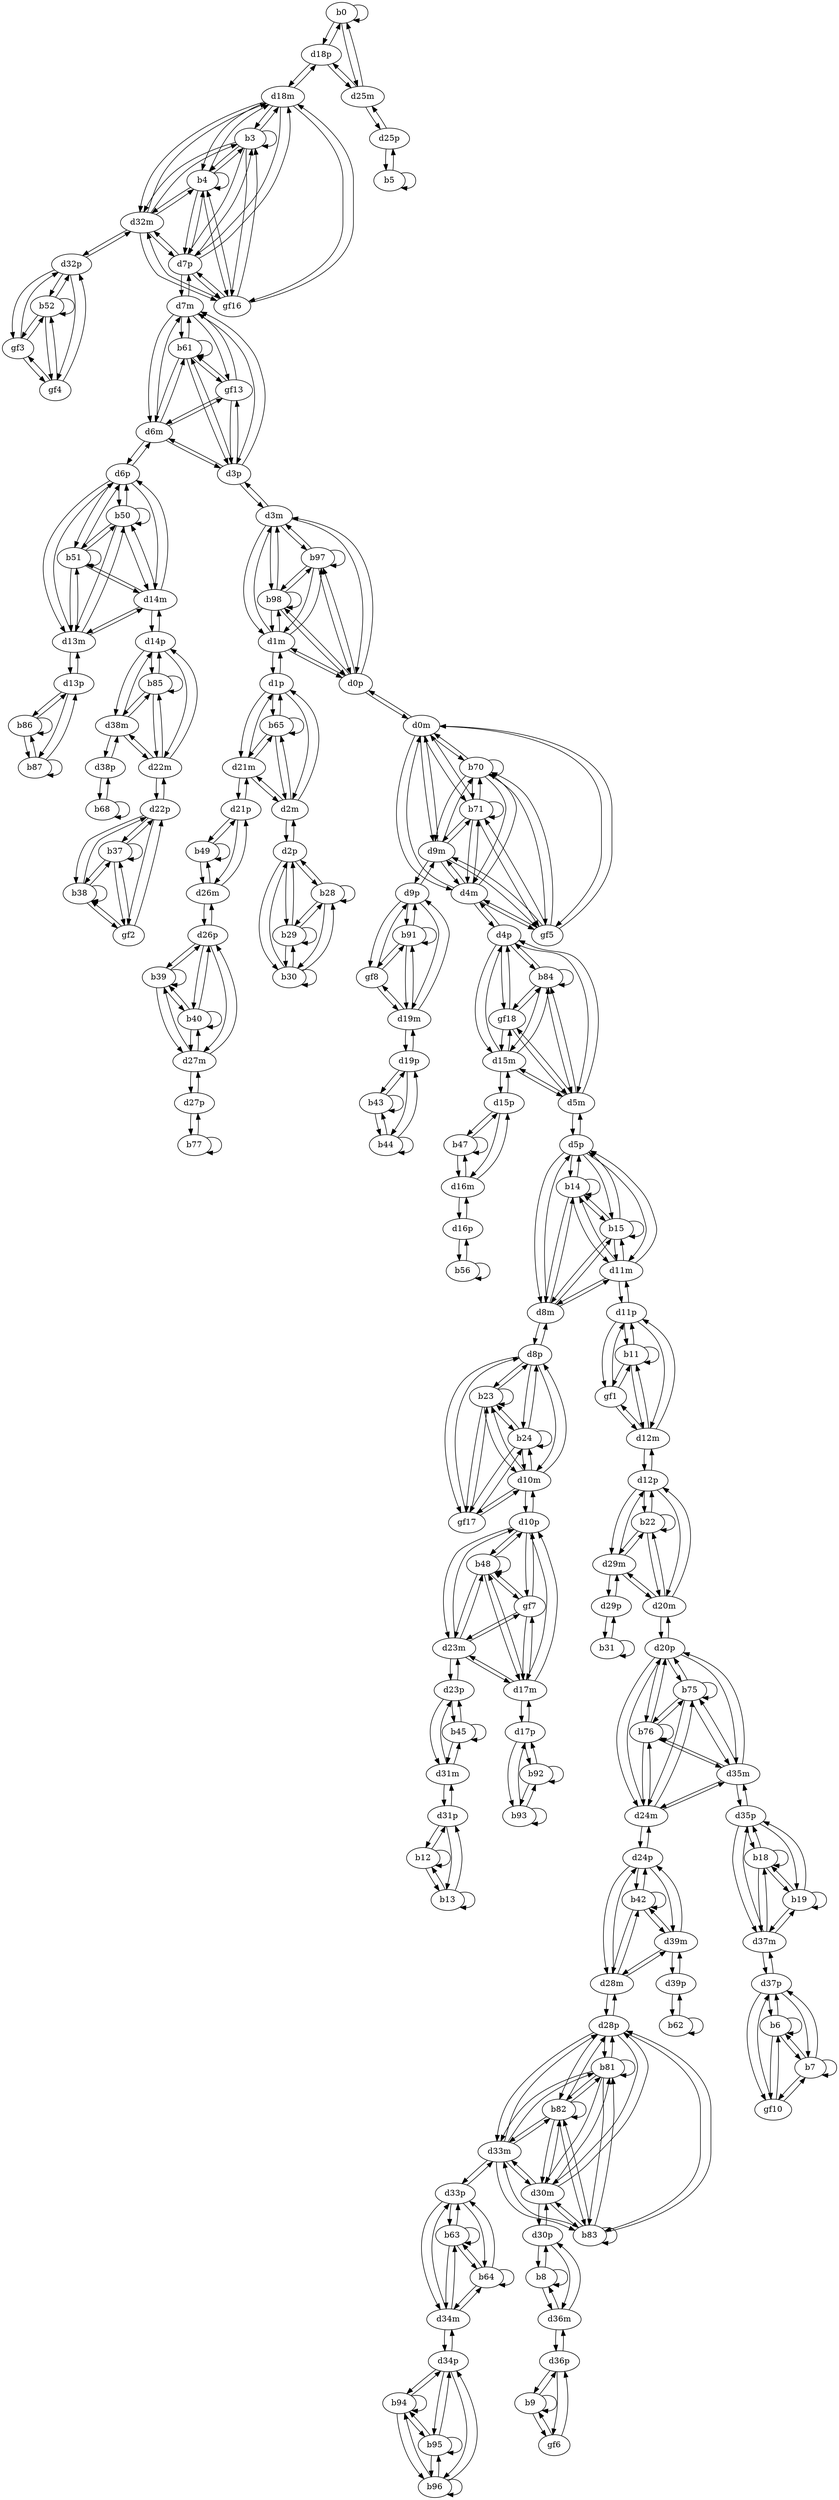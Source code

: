 digraph G {
  b0;
  b3;
  b4;
  gf16;
  b5;
  b6;
  b7;
  gf10;
  b8;
  b9;
  gf6;
  b11;
  gf1;
  b12;
  b13;
  b14;
  b15;
  b18;
  b19;
  b22;
  b23;
  b24;
  gf17;
  b28;
  b29;
  b30;
  b31;
  b37;
  b38;
  gf2;
  b39;
  b40;
  b42;
  b43;
  b44;
  b45;
  b47;
  b48;
  gf7;
  b49;
  b50;
  b51;
  b52;
  gf3;
  gf4;
  b56;
  b61;
  gf13;
  b62;
  b63;
  b64;
  b65;
  b68;
  b70;
  b71;
  gf5;
  b75;
  b76;
  b77;
  b81;
  b82;
  b83;
  b84;
  gf18;
  b85;
  b86;
  b87;
  b91;
  gf8;
  b92;
  b93;
  b94;
  b95;
  b96;
  b97;
  b98;
  d0m;
  d0p;
  d1m;
  d1p;
  d2m;
  d2p;
  d3m;
  d3p;
  d4m;
  d4p;
  d5m;
  d5p;
  d6m;
  d6p;
  d7m;
  d7p;
  d8m;
  d8p;
  d9m;
  d9p;
  d10m;
  d10p;
  d11m;
  d11p;
  d12m;
  d12p;
  d13m;
  d13p;
  d14m;
  d14p;
  d15m;
  d15p;
  d16m;
  d16p;
  d17m;
  d17p;
  d18m;
  d18p;
  d19m;
  d19p;
  d20m;
  d20p;
  d21m;
  d21p;
  d22m;
  d22p;
  d23m;
  d23p;
  d24m;
  d24p;
  d25m;
  d25p;
  d26m;
  d26p;
  d27m;
  d27p;
  d28m;
  d28p;
  d29m;
  d29p;
  d30m;
  d30p;
  d31m;
  d31p;
  d32m;
  d32p;
  d33m;
  d33p;
  d34m;
  d34p;
  d35m;
  d35p;
  d36m;
  d36p;
  d37m;
  d37p;
  d38m;
  d38p;
  d39m;
  d39p;
  b0 -> b0;
  b3 -> b3;
  b3 -> b4;
  b3 -> gf16;
  b4 -> b3;
  b4 -> b4;
  b4 -> gf16;
  gf16 -> b3;
  gf16 -> b4;
  b5 -> b5;
  b6 -> b6;
  b6 -> b7;
  b6 -> gf10;
  b7 -> b6;
  b7 -> b7;
  b7 -> gf10;
  gf10 -> b6;
  gf10 -> b7;
  b8 -> b8;
  b9 -> b9;
  b9 -> gf6;
  gf6 -> b9;
  b11 -> b11;
  b11 -> gf1;
  gf1 -> b11;
  b12 -> b12;
  b12 -> b13;
  b13 -> b12;
  b13 -> b13;
  b14 -> b14;
  b14 -> b15;
  b15 -> b14;
  b15 -> b15;
  b18 -> b18;
  b18 -> b19;
  b19 -> b18;
  b19 -> b19;
  b22 -> b22;
  b23 -> b23;
  b23 -> b24;
  b23 -> gf17;
  b24 -> b23;
  b24 -> b24;
  b24 -> gf17;
  gf17 -> b23;
  gf17 -> b24;
  b28 -> b28;
  b28 -> b29;
  b28 -> b30;
  b29 -> b28;
  b29 -> b29;
  b29 -> b30;
  b30 -> b28;
  b30 -> b29;
  b30 -> b30;
  b31 -> b31;
  b37 -> b37;
  b37 -> b38;
  b37 -> gf2;
  b38 -> b37;
  b38 -> b38;
  b38 -> gf2;
  gf2 -> b37;
  gf2 -> b38;
  b39 -> b39;
  b39 -> b40;
  b40 -> b39;
  b40 -> b40;
  b42 -> b42;
  b43 -> b43;
  b43 -> b44;
  b44 -> b43;
  b44 -> b44;
  b45 -> b45;
  b47 -> b47;
  b48 -> b48;
  b48 -> gf7;
  gf7 -> b48;
  b49 -> b49;
  b50 -> b50;
  b50 -> b51;
  b51 -> b50;
  b51 -> b51;
  b52 -> b52;
  b52 -> gf3;
  b52 -> gf4;
  gf3 -> b52;
  gf3 -> gf4;
  gf4 -> b52;
  gf4 -> gf3;
  b56 -> b56;
  b61 -> b61;
  b61 -> gf13;
  gf13 -> b61;
  b62 -> b62;
  b63 -> b63;
  b63 -> b64;
  b64 -> b63;
  b64 -> b64;
  b65 -> b65;
  b68 -> b68;
  b70 -> b70;
  b70 -> b71;
  b70 -> gf5;
  b71 -> b70;
  b71 -> b71;
  b71 -> gf5;
  gf5 -> b70;
  gf5 -> b71;
  b75 -> b75;
  b75 -> b76;
  b76 -> b75;
  b76 -> b76;
  b77 -> b77;
  b81 -> b81;
  b81 -> b82;
  b81 -> b83;
  b82 -> b81;
  b82 -> b82;
  b82 -> b83;
  b83 -> b81;
  b83 -> b82;
  b83 -> b83;
  b84 -> b84;
  b84 -> gf18;
  gf18 -> b84;
  b85 -> b85;
  b86 -> b86;
  b86 -> b87;
  b87 -> b86;
  b87 -> b87;
  b91 -> b91;
  b91 -> gf8;
  gf8 -> b91;
  b92 -> b92;
  b92 -> b93;
  b93 -> b92;
  b93 -> b93;
  b94 -> b94;
  b94 -> b95;
  b94 -> b96;
  b95 -> b94;
  b95 -> b95;
  b95 -> b96;
  b96 -> b94;
  b96 -> b95;
  b96 -> b96;
  b97 -> b97;
  b97 -> b98;
  b98 -> b97;
  b98 -> b98;
  d0m -> d0p;
  d0p -> d0m;
  b70 -> d0m;
  d0m -> b70;
  b71 -> d0m;
  d0m -> b71;
  gf5 -> d0m;
  d0m -> gf5;
  b97 -> d0p;
  d0p -> b97;
  b98 -> d0p;
  d0p -> b98;
  d1m -> d1p;
  d1p -> d1m;
  b97 -> d1m;
  d1m -> b97;
  b98 -> d1m;
  d1m -> b98;
  b65 -> d1p;
  d1p -> b65;
  d2m -> d2p;
  d2p -> d2m;
  b65 -> d2m;
  d2m -> b65;
  b28 -> d2p;
  d2p -> b28;
  b29 -> d2p;
  d2p -> b29;
  b30 -> d2p;
  d2p -> b30;
  d3m -> d3p;
  d3p -> d3m;
  b97 -> d3m;
  d3m -> b97;
  b98 -> d3m;
  d3m -> b98;
  b61 -> d3p;
  d3p -> b61;
  gf13 -> d3p;
  d3p -> gf13;
  d4m -> d4p;
  d4p -> d4m;
  b70 -> d4m;
  d4m -> b70;
  b71 -> d4m;
  d4m -> b71;
  gf5 -> d4m;
  d4m -> gf5;
  b84 -> d4p;
  d4p -> b84;
  gf18 -> d4p;
  d4p -> gf18;
  d5m -> d5p;
  d5p -> d5m;
  b84 -> d5m;
  d5m -> b84;
  gf18 -> d5m;
  d5m -> gf18;
  b14 -> d5p;
  d5p -> b14;
  b15 -> d5p;
  d5p -> b15;
  d6m -> d6p;
  d6p -> d6m;
  b61 -> d6m;
  d6m -> b61;
  gf13 -> d6m;
  d6m -> gf13;
  b50 -> d6p;
  d6p -> b50;
  b51 -> d6p;
  d6p -> b51;
  d7m -> d7p;
  d7p -> d7m;
  b61 -> d7m;
  d7m -> b61;
  gf13 -> d7m;
  d7m -> gf13;
  b3 -> d7p;
  d7p -> b3;
  b4 -> d7p;
  d7p -> b4;
  gf16 -> d7p;
  d7p -> gf16;
  d8m -> d8p;
  d8p -> d8m;
  b14 -> d8m;
  d8m -> b14;
  b15 -> d8m;
  d8m -> b15;
  b23 -> d8p;
  d8p -> b23;
  b24 -> d8p;
  d8p -> b24;
  gf17 -> d8p;
  d8p -> gf17;
  d9m -> d9p;
  d9p -> d9m;
  b70 -> d9m;
  d9m -> b70;
  b71 -> d9m;
  d9m -> b71;
  gf5 -> d9m;
  d9m -> gf5;
  b91 -> d9p;
  d9p -> b91;
  gf8 -> d9p;
  d9p -> gf8;
  d10m -> d10p;
  d10p -> d10m;
  b23 -> d10m;
  d10m -> b23;
  b24 -> d10m;
  d10m -> b24;
  gf17 -> d10m;
  d10m -> gf17;
  b48 -> d10p;
  d10p -> b48;
  gf7 -> d10p;
  d10p -> gf7;
  d11m -> d11p;
  d11p -> d11m;
  b14 -> d11m;
  d11m -> b14;
  b15 -> d11m;
  d11m -> b15;
  b11 -> d11p;
  d11p -> b11;
  gf1 -> d11p;
  d11p -> gf1;
  d12m -> d12p;
  d12p -> d12m;
  b11 -> d12m;
  d12m -> b11;
  gf1 -> d12m;
  d12m -> gf1;
  b22 -> d12p;
  d12p -> b22;
  d13m -> d13p;
  d13p -> d13m;
  b50 -> d13m;
  d13m -> b50;
  b51 -> d13m;
  d13m -> b51;
  b86 -> d13p;
  d13p -> b86;
  b87 -> d13p;
  d13p -> b87;
  d14m -> d14p;
  d14p -> d14m;
  b50 -> d14m;
  d14m -> b50;
  b51 -> d14m;
  d14m -> b51;
  b85 -> d14p;
  d14p -> b85;
  d15m -> d15p;
  d15p -> d15m;
  b84 -> d15m;
  d15m -> b84;
  gf18 -> d15m;
  d15m -> gf18;
  b47 -> d15p;
  d15p -> b47;
  d16m -> d16p;
  d16p -> d16m;
  b47 -> d16m;
  d16m -> b47;
  b56 -> d16p;
  d16p -> b56;
  d17m -> d17p;
  d17p -> d17m;
  b48 -> d17m;
  d17m -> b48;
  gf7 -> d17m;
  d17m -> gf7;
  b92 -> d17p;
  d17p -> b92;
  b93 -> d17p;
  d17p -> b93;
  d18m -> d18p;
  d18p -> d18m;
  b3 -> d18m;
  d18m -> b3;
  b4 -> d18m;
  d18m -> b4;
  gf16 -> d18m;
  d18m -> gf16;
  b0 -> d18p;
  d18p -> b0;
  d19m -> d19p;
  d19p -> d19m;
  b91 -> d19m;
  d19m -> b91;
  gf8 -> d19m;
  d19m -> gf8;
  b43 -> d19p;
  d19p -> b43;
  b44 -> d19p;
  d19p -> b44;
  d20m -> d20p;
  d20p -> d20m;
  b22 -> d20m;
  d20m -> b22;
  b75 -> d20p;
  d20p -> b75;
  b76 -> d20p;
  d20p -> b76;
  d21m -> d21p;
  d21p -> d21m;
  b65 -> d21m;
  d21m -> b65;
  b49 -> d21p;
  d21p -> b49;
  d22m -> d22p;
  d22p -> d22m;
  b85 -> d22m;
  d22m -> b85;
  b37 -> d22p;
  d22p -> b37;
  b38 -> d22p;
  d22p -> b38;
  gf2 -> d22p;
  d22p -> gf2;
  d23m -> d23p;
  d23p -> d23m;
  b48 -> d23m;
  d23m -> b48;
  gf7 -> d23m;
  d23m -> gf7;
  b45 -> d23p;
  d23p -> b45;
  d24m -> d24p;
  d24p -> d24m;
  b75 -> d24m;
  d24m -> b75;
  b76 -> d24m;
  d24m -> b76;
  b42 -> d24p;
  d24p -> b42;
  d25m -> d25p;
  d25p -> d25m;
  b0 -> d25m;
  d25m -> b0;
  b5 -> d25p;
  d25p -> b5;
  d26m -> d26p;
  d26p -> d26m;
  b49 -> d26m;
  d26m -> b49;
  b39 -> d26p;
  d26p -> b39;
  b40 -> d26p;
  d26p -> b40;
  d27m -> d27p;
  d27p -> d27m;
  b39 -> d27m;
  d27m -> b39;
  b40 -> d27m;
  d27m -> b40;
  b77 -> d27p;
  d27p -> b77;
  d28m -> d28p;
  d28p -> d28m;
  b42 -> d28m;
  d28m -> b42;
  b81 -> d28p;
  d28p -> b81;
  b82 -> d28p;
  d28p -> b82;
  b83 -> d28p;
  d28p -> b83;
  d29m -> d29p;
  d29p -> d29m;
  b22 -> d29m;
  d29m -> b22;
  b31 -> d29p;
  d29p -> b31;
  d30m -> d30p;
  d30p -> d30m;
  b81 -> d30m;
  d30m -> b81;
  b82 -> d30m;
  d30m -> b82;
  b83 -> d30m;
  d30m -> b83;
  b8 -> d30p;
  d30p -> b8;
  d31m -> d31p;
  d31p -> d31m;
  b45 -> d31m;
  d31m -> b45;
  b12 -> d31p;
  d31p -> b12;
  b13 -> d31p;
  d31p -> b13;
  d32m -> d32p;
  d32p -> d32m;
  b3 -> d32m;
  d32m -> b3;
  b4 -> d32m;
  d32m -> b4;
  gf16 -> d32m;
  d32m -> gf16;
  b52 -> d32p;
  d32p -> b52;
  gf3 -> d32p;
  d32p -> gf3;
  gf4 -> d32p;
  d32p -> gf4;
  d33m -> d33p;
  d33p -> d33m;
  b81 -> d33m;
  d33m -> b81;
  b82 -> d33m;
  d33m -> b82;
  b83 -> d33m;
  d33m -> b83;
  b63 -> d33p;
  d33p -> b63;
  b64 -> d33p;
  d33p -> b64;
  d34m -> d34p;
  d34p -> d34m;
  b63 -> d34m;
  d34m -> b63;
  b64 -> d34m;
  d34m -> b64;
  b94 -> d34p;
  d34p -> b94;
  b95 -> d34p;
  d34p -> b95;
  b96 -> d34p;
  d34p -> b96;
  d35m -> d35p;
  d35p -> d35m;
  b75 -> d35m;
  d35m -> b75;
  b76 -> d35m;
  d35m -> b76;
  b18 -> d35p;
  d35p -> b18;
  b19 -> d35p;
  d35p -> b19;
  d36m -> d36p;
  d36p -> d36m;
  b8 -> d36m;
  d36m -> b8;
  b9 -> d36p;
  d36p -> b9;
  gf6 -> d36p;
  d36p -> gf6;
  d37m -> d37p;
  d37p -> d37m;
  b18 -> d37m;
  d37m -> b18;
  b19 -> d37m;
  d37m -> b19;
  b6 -> d37p;
  d37p -> b6;
  b7 -> d37p;
  d37p -> b7;
  gf10 -> d37p;
  d37p -> gf10;
  d38m -> d38p;
  d38p -> d38m;
  b85 -> d38m;
  d38m -> b85;
  b68 -> d38p;
  d38p -> b68;
  d39m -> d39p;
  d39p -> d39m;
  b42 -> d39m;
  d39m -> b42;
  b62 -> d39p;
  d39p -> b62;
  d18p -> d25m;
  d25m -> d18p;
  d7p -> d18m;
  d7p -> d32m;
  d18m -> d7p;
  d18m -> d32m;
  d32m -> d7p;
  d32m -> d18m;
  d30p -> d36m;
  d36m -> d30p;
  d11p -> d12m;
  d12m -> d11p;
  d5p -> d8m;
  d5p -> d11m;
  d8m -> d5p;
  d8m -> d11m;
  d11m -> d5p;
  d11m -> d8m;
  d35p -> d37m;
  d37m -> d35p;
  d12p -> d20m;
  d12p -> d29m;
  d20m -> d12p;
  d20m -> d29m;
  d29m -> d12p;
  d29m -> d20m;
  d8p -> d10m;
  d10m -> d8p;
  d26p -> d27m;
  d27m -> d26p;
  d24p -> d28m;
  d24p -> d39m;
  d28m -> d24p;
  d28m -> d39m;
  d39m -> d24p;
  d39m -> d28m;
  d23p -> d31m;
  d31m -> d23p;
  d15p -> d16m;
  d16m -> d15p;
  d10p -> d17m;
  d10p -> d23m;
  d17m -> d10p;
  d17m -> d23m;
  d23m -> d10p;
  d23m -> d17m;
  d21p -> d26m;
  d26m -> d21p;
  d6p -> d13m;
  d6p -> d14m;
  d13m -> d6p;
  d13m -> d14m;
  d14m -> d6p;
  d14m -> d13m;
  d3p -> d6m;
  d3p -> d7m;
  d6m -> d3p;
  d6m -> d7m;
  d7m -> d3p;
  d7m -> d6m;
  d33p -> d34m;
  d34m -> d33p;
  d1p -> d2m;
  d1p -> d21m;
  d2m -> d1p;
  d2m -> d21m;
  d21m -> d1p;
  d21m -> d2m;
  d0m -> d4m;
  d0m -> d9m;
  d4m -> d0m;
  d4m -> d9m;
  d9m -> d0m;
  d9m -> d4m;
  d20p -> d24m;
  d20p -> d35m;
  d24m -> d20p;
  d24m -> d35m;
  d35m -> d20p;
  d35m -> d24m;
  d28p -> d30m;
  d28p -> d33m;
  d30m -> d28p;
  d30m -> d33m;
  d33m -> d28p;
  d33m -> d30m;
  d4p -> d5m;
  d4p -> d15m;
  d5m -> d4p;
  d5m -> d15m;
  d15m -> d4p;
  d15m -> d5m;
  d14p -> d22m;
  d14p -> d38m;
  d22m -> d14p;
  d22m -> d38m;
  d38m -> d14p;
  d38m -> d22m;
  d9p -> d19m;
  d19m -> d9p;
  d0p -> d1m;
  d0p -> d3m;
  d1m -> d0p;
  d1m -> d3m;
  d3m -> d0p;
  d3m -> d1m;
}
